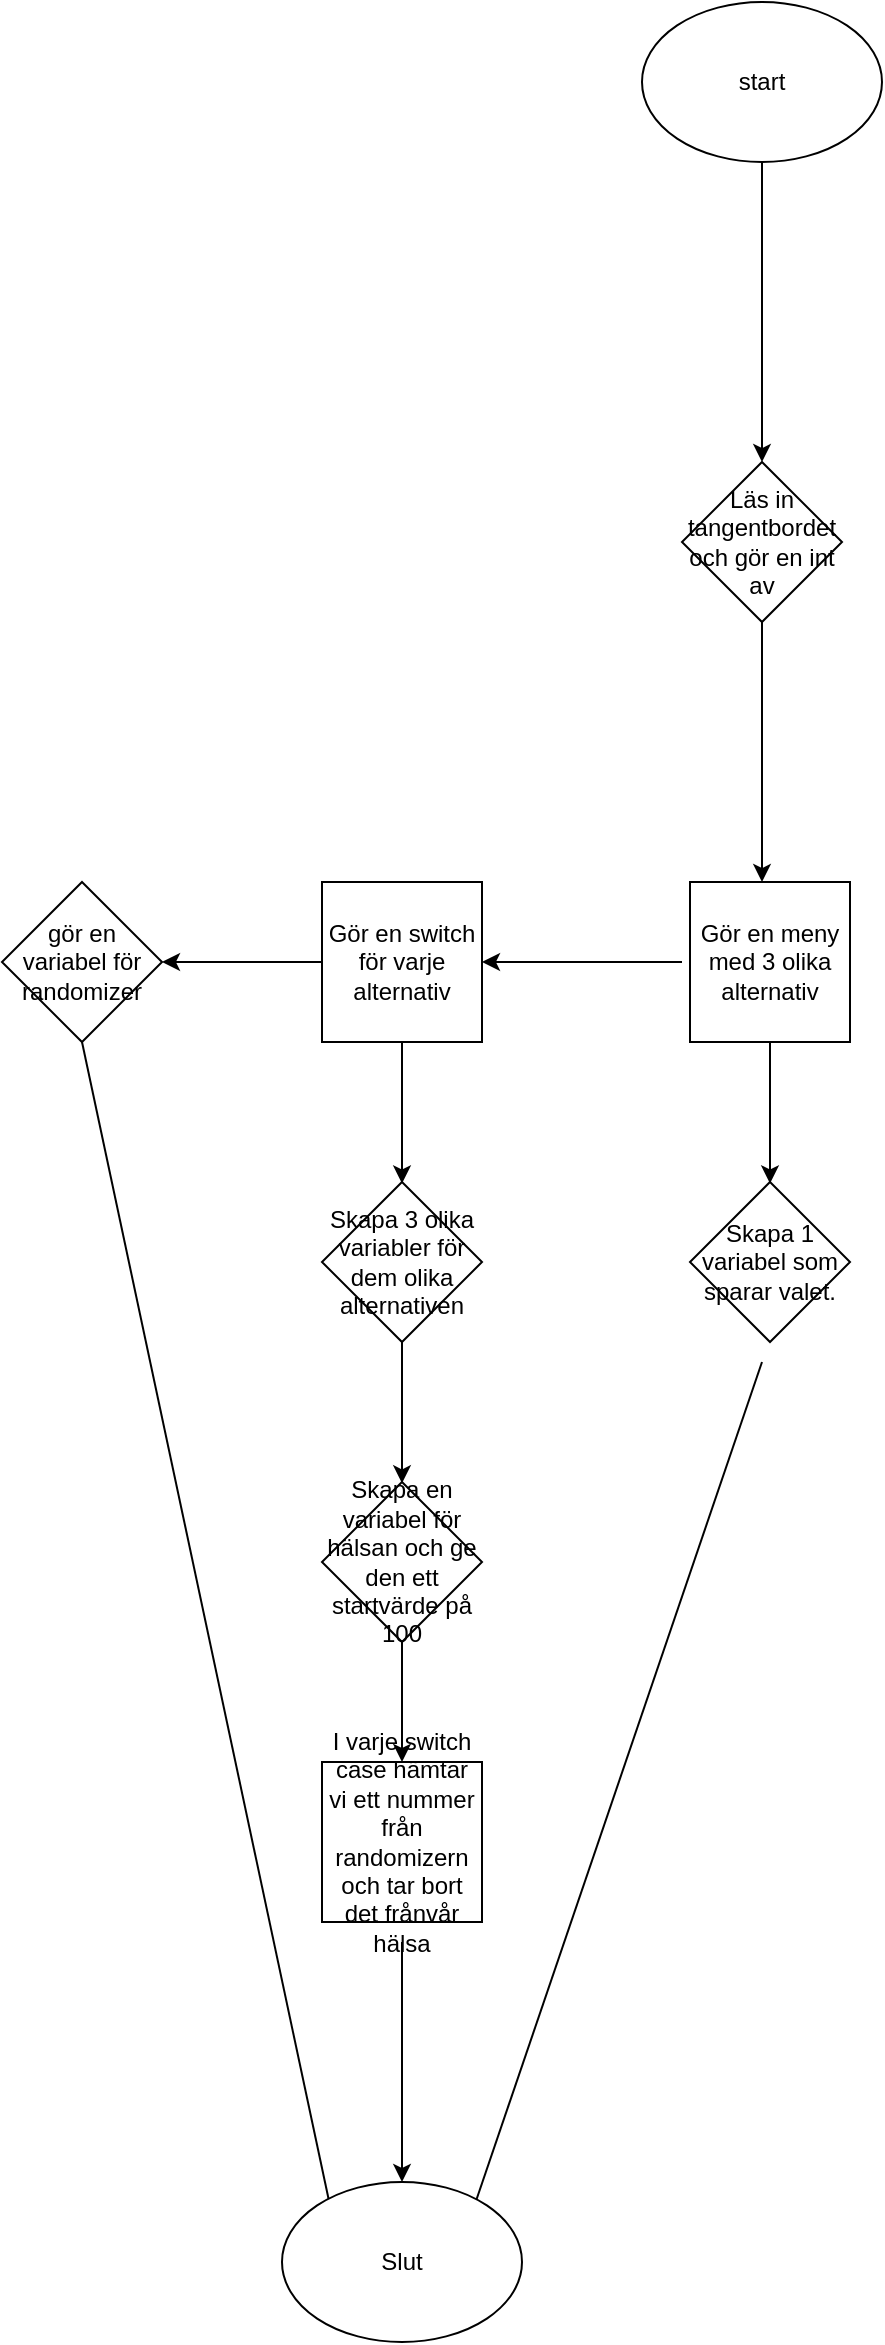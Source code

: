 <mxfile version="23.0.0" type="github">
  <diagram name="Sida-1" id="yvDOUg8r-f1I4mLXPEEP">
    <mxGraphModel dx="2269" dy="1297" grid="1" gridSize="10" guides="1" tooltips="1" connect="1" arrows="1" fold="1" page="1" pageScale="1" pageWidth="827" pageHeight="1169" math="0" shadow="0">
      <root>
        <mxCell id="0" />
        <mxCell id="1" parent="0" />
        <mxCell id="eHk_KXZlWuExK-L3WsCX-4" value="start" style="ellipse;whiteSpace=wrap;html=1;" vertex="1" parent="1">
          <mxGeometry x="350" y="200" width="120" height="80" as="geometry" />
        </mxCell>
        <mxCell id="eHk_KXZlWuExK-L3WsCX-5" value="" style="endArrow=classic;html=1;rounded=0;exitX=0.5;exitY=1;exitDx=0;exitDy=0;" edge="1" parent="1" source="eHk_KXZlWuExK-L3WsCX-4" target="eHk_KXZlWuExK-L3WsCX-6">
          <mxGeometry width="50" height="50" relative="1" as="geometry">
            <mxPoint x="300" y="410" as="sourcePoint" />
            <mxPoint x="410" y="470" as="targetPoint" />
            <Array as="points">
              <mxPoint x="410" y="420" />
            </Array>
          </mxGeometry>
        </mxCell>
        <mxCell id="eHk_KXZlWuExK-L3WsCX-6" value="Läs in tangentbordet och gör en int av" style="rhombus;whiteSpace=wrap;html=1;" vertex="1" parent="1">
          <mxGeometry x="370" y="430" width="80" height="80" as="geometry" />
        </mxCell>
        <mxCell id="eHk_KXZlWuExK-L3WsCX-8" value="" style="endArrow=classic;html=1;rounded=0;exitX=0.5;exitY=1;exitDx=0;exitDy=0;" edge="1" parent="1" source="eHk_KXZlWuExK-L3WsCX-6">
          <mxGeometry width="50" height="50" relative="1" as="geometry">
            <mxPoint x="360" y="560" as="sourcePoint" />
            <mxPoint x="410" y="640" as="targetPoint" />
          </mxGeometry>
        </mxCell>
        <mxCell id="eHk_KXZlWuExK-L3WsCX-9" value="Gör en meny med 3 olika alternativ" style="whiteSpace=wrap;html=1;aspect=fixed;" vertex="1" parent="1">
          <mxGeometry x="374" y="640" width="80" height="80" as="geometry" />
        </mxCell>
        <mxCell id="eHk_KXZlWuExK-L3WsCX-10" value="" style="endArrow=classic;html=1;rounded=0;" edge="1" parent="1" source="eHk_KXZlWuExK-L3WsCX-9">
          <mxGeometry width="50" height="50" relative="1" as="geometry">
            <mxPoint x="414" y="770" as="sourcePoint" />
            <mxPoint x="414" y="790.711" as="targetPoint" />
          </mxGeometry>
        </mxCell>
        <mxCell id="eHk_KXZlWuExK-L3WsCX-11" value="Skapa 1 variabel som sparar valet." style="rhombus;whiteSpace=wrap;html=1;" vertex="1" parent="1">
          <mxGeometry x="374" y="790" width="80" height="80" as="geometry" />
        </mxCell>
        <mxCell id="eHk_KXZlWuExK-L3WsCX-12" value="" style="endArrow=classic;html=1;rounded=0;" edge="1" parent="1">
          <mxGeometry width="50" height="50" relative="1" as="geometry">
            <mxPoint x="370" y="680" as="sourcePoint" />
            <mxPoint x="270" y="680" as="targetPoint" />
          </mxGeometry>
        </mxCell>
        <mxCell id="eHk_KXZlWuExK-L3WsCX-13" value="Gör en switch för varje alternativ" style="whiteSpace=wrap;html=1;aspect=fixed;" vertex="1" parent="1">
          <mxGeometry x="190" y="640" width="80" height="80" as="geometry" />
        </mxCell>
        <mxCell id="eHk_KXZlWuExK-L3WsCX-14" value="" style="endArrow=classic;html=1;rounded=0;exitX=0;exitY=0.5;exitDx=0;exitDy=0;" edge="1" parent="1" source="eHk_KXZlWuExK-L3WsCX-13">
          <mxGeometry width="50" height="50" relative="1" as="geometry">
            <mxPoint x="150" y="730" as="sourcePoint" />
            <mxPoint x="110" y="680" as="targetPoint" />
          </mxGeometry>
        </mxCell>
        <mxCell id="eHk_KXZlWuExK-L3WsCX-15" value="gör en variabel för randomizer" style="rhombus;whiteSpace=wrap;html=1;" vertex="1" parent="1">
          <mxGeometry x="30" y="640" width="80" height="80" as="geometry" />
        </mxCell>
        <mxCell id="eHk_KXZlWuExK-L3WsCX-16" value="" style="endArrow=classic;html=1;rounded=0;" edge="1" parent="1" source="eHk_KXZlWuExK-L3WsCX-13">
          <mxGeometry width="50" height="50" relative="1" as="geometry">
            <mxPoint x="230" y="770" as="sourcePoint" />
            <mxPoint x="230" y="790.711" as="targetPoint" />
          </mxGeometry>
        </mxCell>
        <mxCell id="eHk_KXZlWuExK-L3WsCX-17" value="Skapa 3 olika variabler för dem olika alternativen" style="rhombus;whiteSpace=wrap;html=1;" vertex="1" parent="1">
          <mxGeometry x="190" y="790" width="80" height="80" as="geometry" />
        </mxCell>
        <mxCell id="eHk_KXZlWuExK-L3WsCX-18" value="" style="endArrow=classic;html=1;rounded=0;" edge="1" parent="1">
          <mxGeometry width="50" height="50" relative="1" as="geometry">
            <mxPoint x="230" y="870" as="sourcePoint" />
            <mxPoint x="230" y="940.667" as="targetPoint" />
          </mxGeometry>
        </mxCell>
        <mxCell id="eHk_KXZlWuExK-L3WsCX-20" value="Skapa en variabel för hälsan och ge den ett startvärde på 100" style="rhombus;whiteSpace=wrap;html=1;" vertex="1" parent="1">
          <mxGeometry x="190" y="940" width="80" height="80" as="geometry" />
        </mxCell>
        <mxCell id="eHk_KXZlWuExK-L3WsCX-21" value="" style="endArrow=classic;html=1;rounded=0;" edge="1" parent="1">
          <mxGeometry width="50" height="50" relative="1" as="geometry">
            <mxPoint x="230" y="1020" as="sourcePoint" />
            <mxPoint x="230" y="1080" as="targetPoint" />
          </mxGeometry>
        </mxCell>
        <mxCell id="eHk_KXZlWuExK-L3WsCX-22" value="I varje switch case hämtar vi ett nummer från randomizern och tar bort det frånvår hälsa" style="whiteSpace=wrap;html=1;aspect=fixed;" vertex="1" parent="1">
          <mxGeometry x="190" y="1080" width="80" height="80" as="geometry" />
        </mxCell>
        <mxCell id="eHk_KXZlWuExK-L3WsCX-23" value="" style="endArrow=classic;html=1;rounded=0;" edge="1" parent="1">
          <mxGeometry width="50" height="50" relative="1" as="geometry">
            <mxPoint x="410" y="880" as="sourcePoint" />
            <mxPoint x="260" y="1320" as="targetPoint" />
          </mxGeometry>
        </mxCell>
        <mxCell id="eHk_KXZlWuExK-L3WsCX-24" value="" style="endArrow=classic;html=1;rounded=0;" edge="1" parent="1">
          <mxGeometry width="50" height="50" relative="1" as="geometry">
            <mxPoint x="70" y="720" as="sourcePoint" />
            <mxPoint x="200" y="1330" as="targetPoint" />
          </mxGeometry>
        </mxCell>
        <mxCell id="eHk_KXZlWuExK-L3WsCX-25" value="" style="endArrow=classic;html=1;rounded=0;" edge="1" parent="1" target="eHk_KXZlWuExK-L3WsCX-26">
          <mxGeometry width="50" height="50" relative="1" as="geometry">
            <mxPoint x="230" y="1170" as="sourcePoint" />
            <mxPoint x="230" y="1330" as="targetPoint" />
          </mxGeometry>
        </mxCell>
        <mxCell id="eHk_KXZlWuExK-L3WsCX-26" value="Slut" style="ellipse;whiteSpace=wrap;html=1;" vertex="1" parent="1">
          <mxGeometry x="170" y="1290" width="120" height="80" as="geometry" />
        </mxCell>
      </root>
    </mxGraphModel>
  </diagram>
</mxfile>
